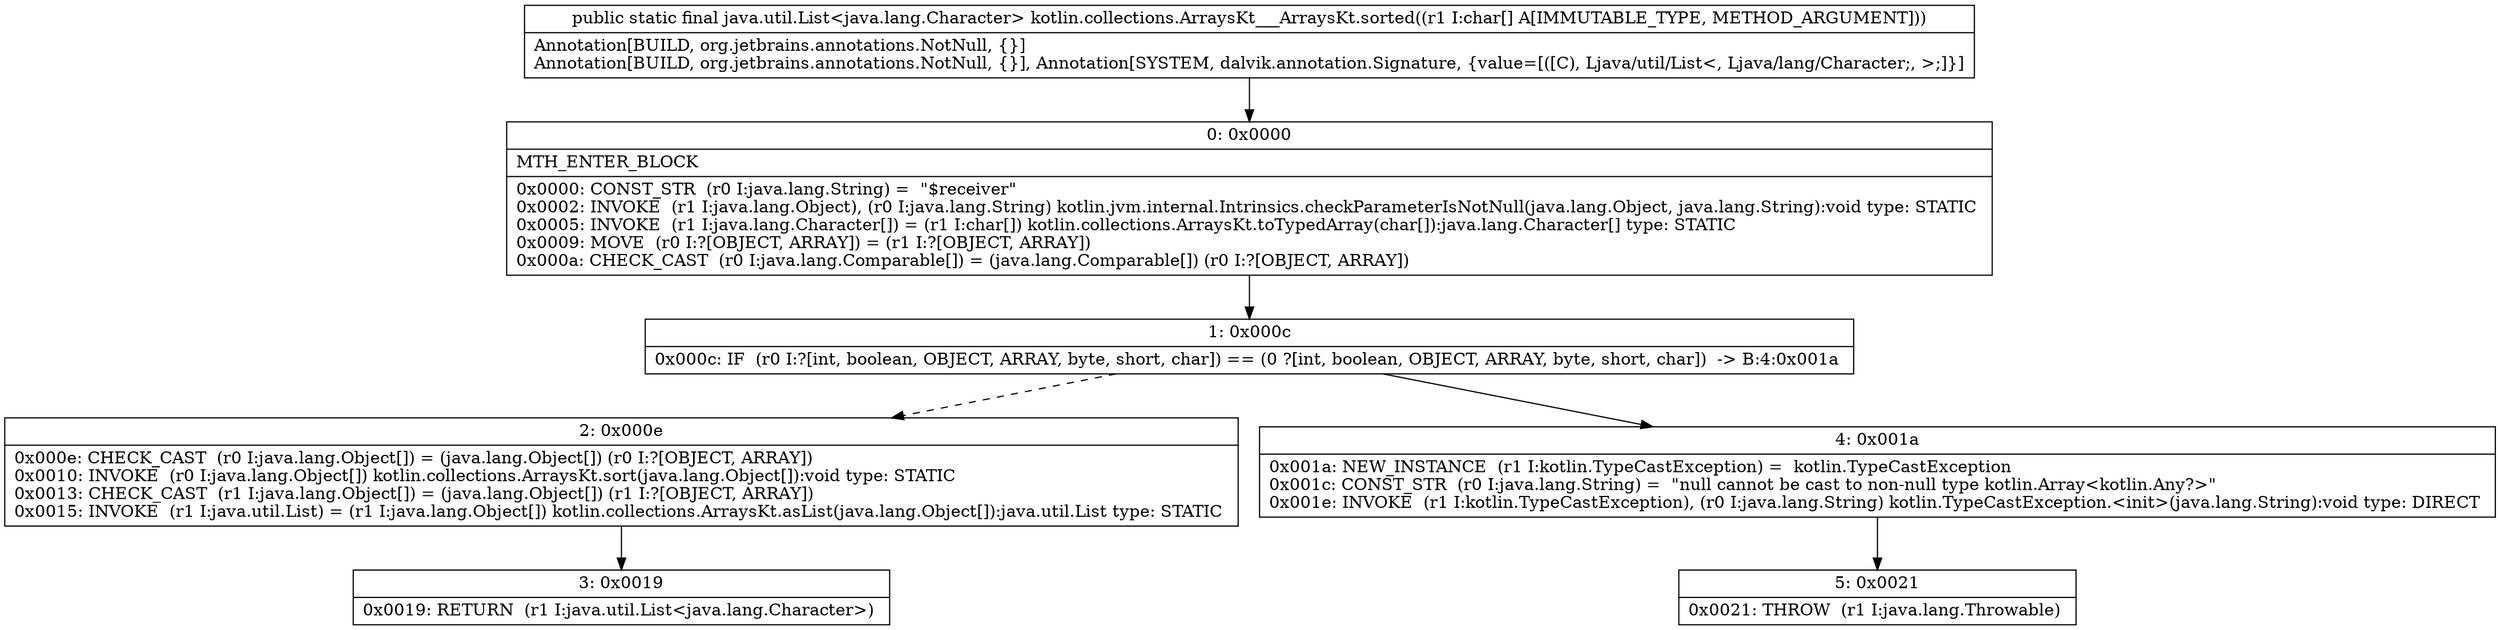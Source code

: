 digraph "CFG forkotlin.collections.ArraysKt___ArraysKt.sorted([C)Ljava\/util\/List;" {
Node_0 [shape=record,label="{0\:\ 0x0000|MTH_ENTER_BLOCK\l|0x0000: CONST_STR  (r0 I:java.lang.String) =  \"$receiver\" \l0x0002: INVOKE  (r1 I:java.lang.Object), (r0 I:java.lang.String) kotlin.jvm.internal.Intrinsics.checkParameterIsNotNull(java.lang.Object, java.lang.String):void type: STATIC \l0x0005: INVOKE  (r1 I:java.lang.Character[]) = (r1 I:char[]) kotlin.collections.ArraysKt.toTypedArray(char[]):java.lang.Character[] type: STATIC \l0x0009: MOVE  (r0 I:?[OBJECT, ARRAY]) = (r1 I:?[OBJECT, ARRAY]) \l0x000a: CHECK_CAST  (r0 I:java.lang.Comparable[]) = (java.lang.Comparable[]) (r0 I:?[OBJECT, ARRAY]) \l}"];
Node_1 [shape=record,label="{1\:\ 0x000c|0x000c: IF  (r0 I:?[int, boolean, OBJECT, ARRAY, byte, short, char]) == (0 ?[int, boolean, OBJECT, ARRAY, byte, short, char])  \-\> B:4:0x001a \l}"];
Node_2 [shape=record,label="{2\:\ 0x000e|0x000e: CHECK_CAST  (r0 I:java.lang.Object[]) = (java.lang.Object[]) (r0 I:?[OBJECT, ARRAY]) \l0x0010: INVOKE  (r0 I:java.lang.Object[]) kotlin.collections.ArraysKt.sort(java.lang.Object[]):void type: STATIC \l0x0013: CHECK_CAST  (r1 I:java.lang.Object[]) = (java.lang.Object[]) (r1 I:?[OBJECT, ARRAY]) \l0x0015: INVOKE  (r1 I:java.util.List) = (r1 I:java.lang.Object[]) kotlin.collections.ArraysKt.asList(java.lang.Object[]):java.util.List type: STATIC \l}"];
Node_3 [shape=record,label="{3\:\ 0x0019|0x0019: RETURN  (r1 I:java.util.List\<java.lang.Character\>) \l}"];
Node_4 [shape=record,label="{4\:\ 0x001a|0x001a: NEW_INSTANCE  (r1 I:kotlin.TypeCastException) =  kotlin.TypeCastException \l0x001c: CONST_STR  (r0 I:java.lang.String) =  \"null cannot be cast to non\-null type kotlin.Array\<kotlin.Any?\>\" \l0x001e: INVOKE  (r1 I:kotlin.TypeCastException), (r0 I:java.lang.String) kotlin.TypeCastException.\<init\>(java.lang.String):void type: DIRECT \l}"];
Node_5 [shape=record,label="{5\:\ 0x0021|0x0021: THROW  (r1 I:java.lang.Throwable) \l}"];
MethodNode[shape=record,label="{public static final java.util.List\<java.lang.Character\> kotlin.collections.ArraysKt___ArraysKt.sorted((r1 I:char[] A[IMMUTABLE_TYPE, METHOD_ARGUMENT]))  | Annotation[BUILD, org.jetbrains.annotations.NotNull, \{\}]\lAnnotation[BUILD, org.jetbrains.annotations.NotNull, \{\}], Annotation[SYSTEM, dalvik.annotation.Signature, \{value=[([C), Ljava\/util\/List\<, Ljava\/lang\/Character;, \>;]\}]\l}"];
MethodNode -> Node_0;
Node_0 -> Node_1;
Node_1 -> Node_2[style=dashed];
Node_1 -> Node_4;
Node_2 -> Node_3;
Node_4 -> Node_5;
}


